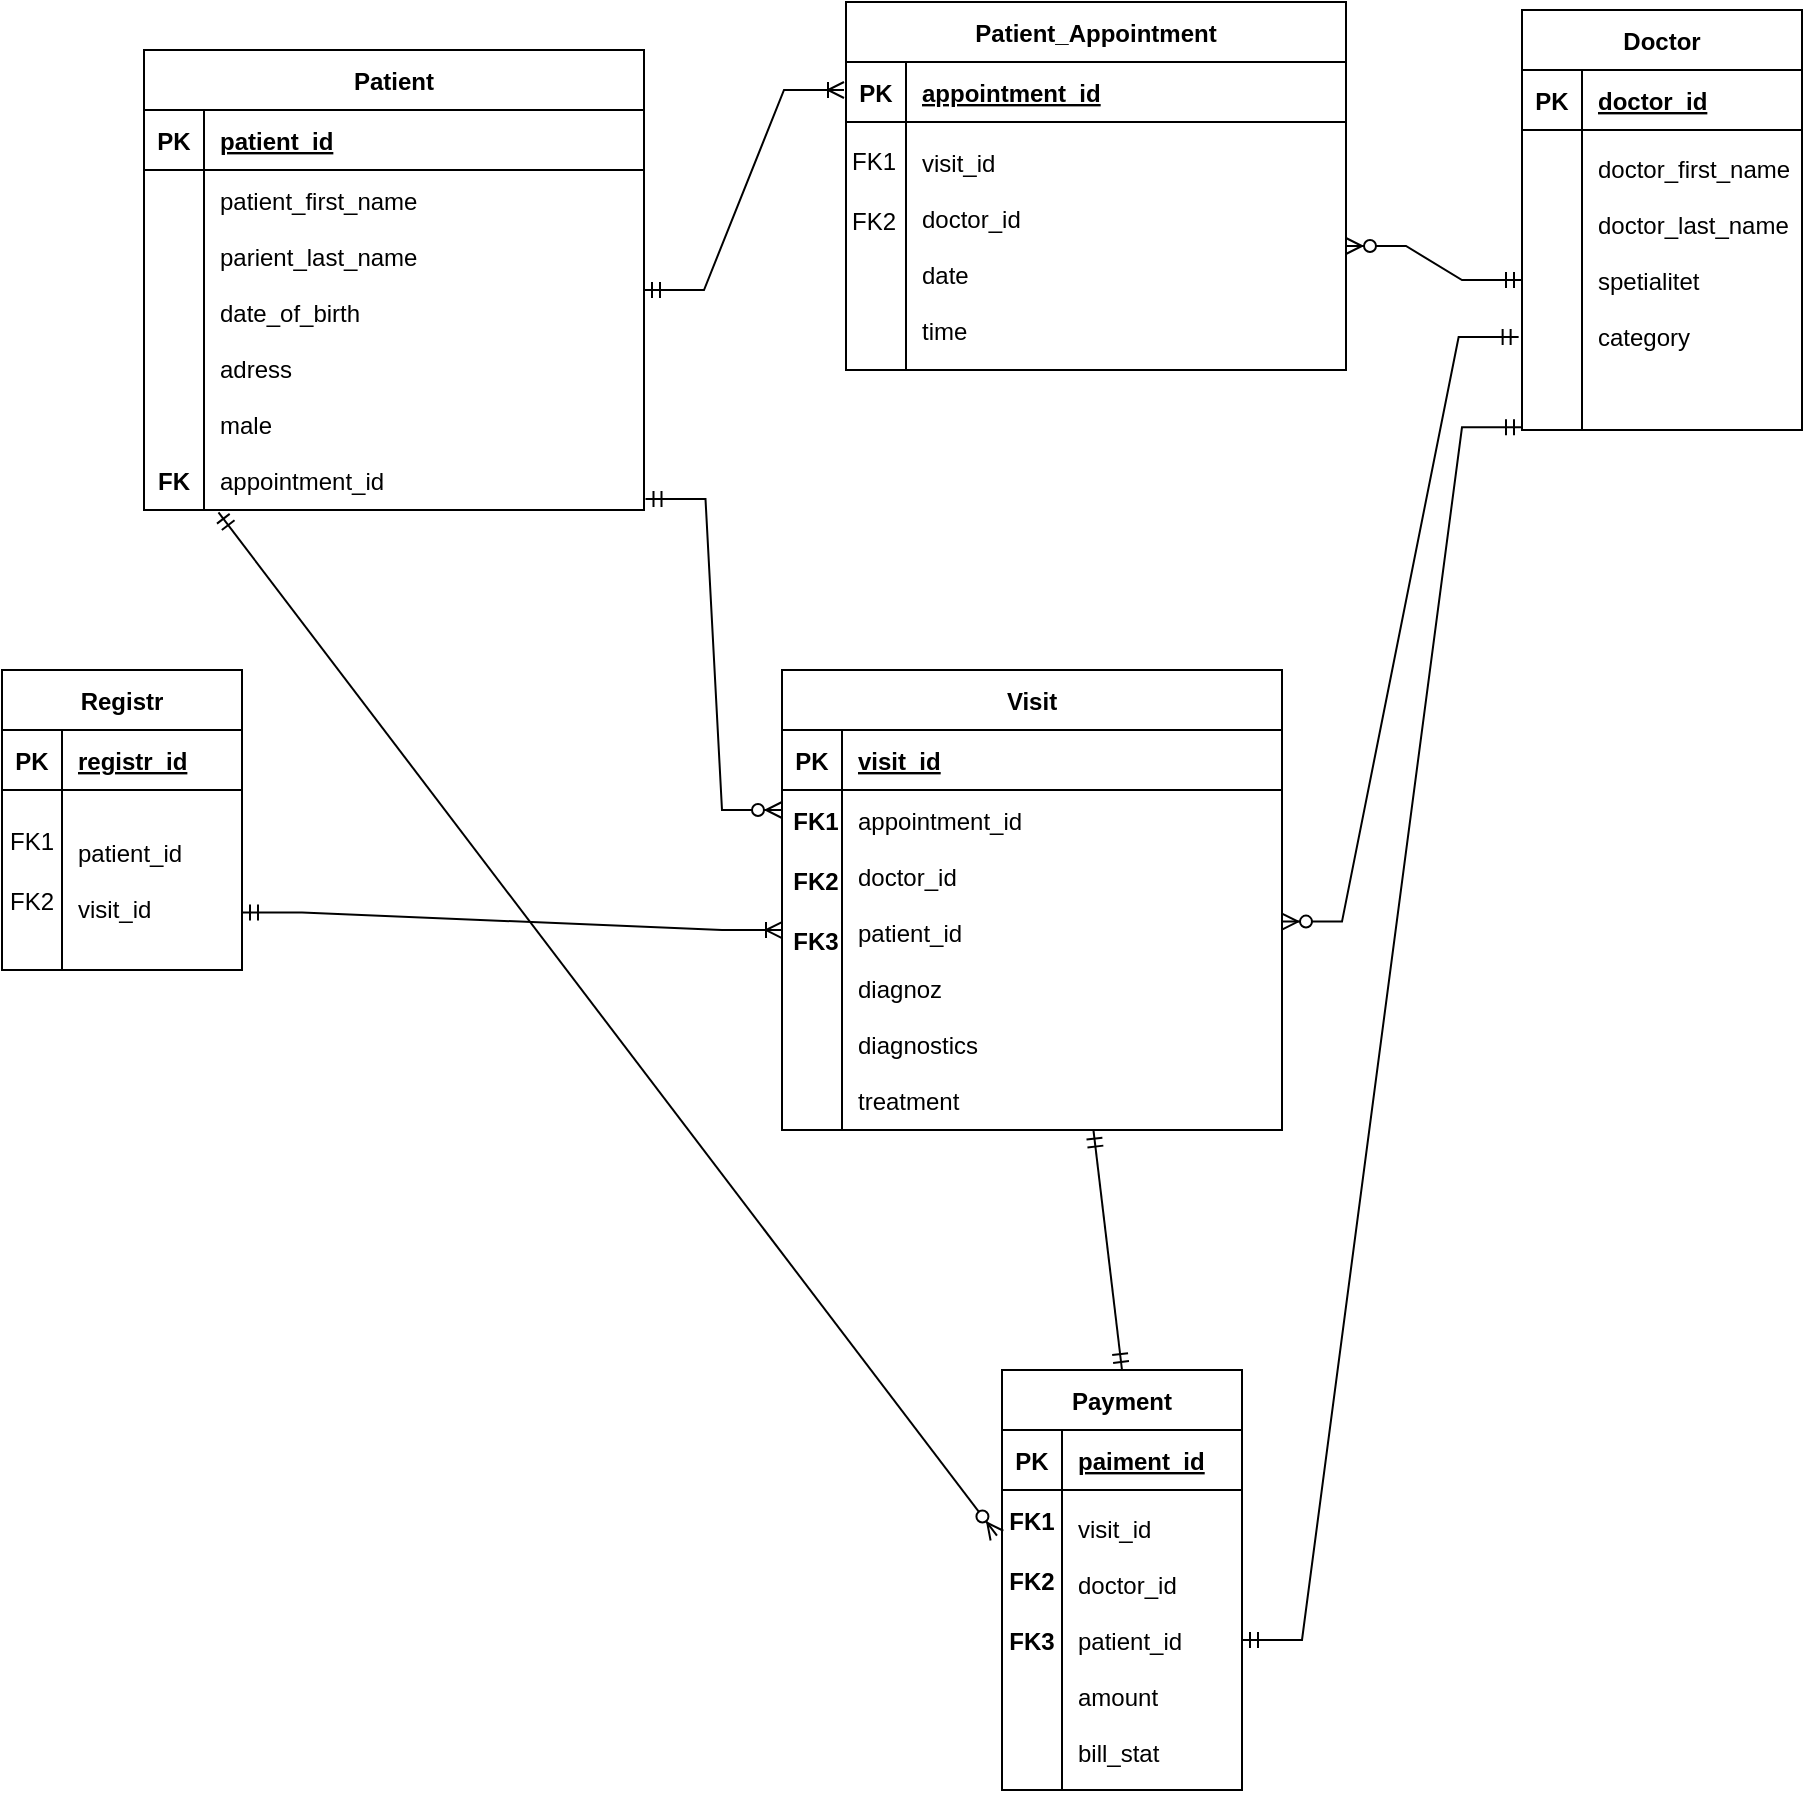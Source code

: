 <mxfile version="20.8.10" type="device"><diagram id="R2lEEEUBdFMjLlhIrx00" name="Page-1"><mxGraphModel dx="1195" dy="703" grid="1" gridSize="10" guides="1" tooltips="1" connect="1" arrows="1" fold="1" page="1" pageScale="1" pageWidth="1169" pageHeight="1654" math="0" shadow="0" extFonts="Permanent Marker^https://fonts.googleapis.com/css?family=Permanent+Marker"><root><mxCell id="0"/><mxCell id="1" parent="0"/><mxCell id="C-vyLk0tnHw3VtMMgP7b-2" value="Patient_Appointment" style="shape=table;startSize=30;container=1;collapsible=1;childLayout=tableLayout;fixedRows=1;rowLines=0;fontStyle=1;align=center;resizeLast=1;" parent="1" vertex="1"><mxGeometry x="472" y="96" width="250" height="184" as="geometry"/></mxCell><mxCell id="C-vyLk0tnHw3VtMMgP7b-3" value="" style="shape=partialRectangle;collapsible=0;dropTarget=0;pointerEvents=0;fillColor=none;points=[[0,0.5],[1,0.5]];portConstraint=eastwest;top=0;left=0;right=0;bottom=1;" parent="C-vyLk0tnHw3VtMMgP7b-2" vertex="1"><mxGeometry y="30" width="250" height="30" as="geometry"/></mxCell><mxCell id="C-vyLk0tnHw3VtMMgP7b-4" value="PK" style="shape=partialRectangle;overflow=hidden;connectable=0;fillColor=none;top=0;left=0;bottom=0;right=0;fontStyle=1;" parent="C-vyLk0tnHw3VtMMgP7b-3" vertex="1"><mxGeometry width="30" height="30" as="geometry"><mxRectangle width="30" height="30" as="alternateBounds"/></mxGeometry></mxCell><mxCell id="C-vyLk0tnHw3VtMMgP7b-5" value="appointment_id" style="shape=partialRectangle;overflow=hidden;connectable=0;fillColor=none;top=0;left=0;bottom=0;right=0;align=left;spacingLeft=6;fontStyle=5;" parent="C-vyLk0tnHw3VtMMgP7b-3" vertex="1"><mxGeometry x="30" width="220" height="30" as="geometry"><mxRectangle width="220" height="30" as="alternateBounds"/></mxGeometry></mxCell><mxCell id="C-vyLk0tnHw3VtMMgP7b-6" value="" style="shape=partialRectangle;collapsible=0;dropTarget=0;pointerEvents=0;fillColor=none;points=[[0,0.5],[1,0.5]];portConstraint=eastwest;top=0;left=0;right=0;bottom=0;" parent="C-vyLk0tnHw3VtMMgP7b-2" vertex="1"><mxGeometry y="60" width="250" height="124" as="geometry"/></mxCell><mxCell id="C-vyLk0tnHw3VtMMgP7b-7" value="" style="shape=partialRectangle;overflow=hidden;connectable=0;fillColor=none;top=0;left=0;bottom=0;right=0;" parent="C-vyLk0tnHw3VtMMgP7b-6" vertex="1"><mxGeometry width="30" height="124" as="geometry"><mxRectangle width="30" height="124" as="alternateBounds"/></mxGeometry></mxCell><mxCell id="C-vyLk0tnHw3VtMMgP7b-8" value="visit_id&#10;&#10;doctor_id&#10;&#10;date&#10;&#10;time" style="shape=partialRectangle;overflow=hidden;connectable=0;fillColor=none;top=0;left=0;bottom=0;right=0;align=left;spacingLeft=6;" parent="C-vyLk0tnHw3VtMMgP7b-6" vertex="1"><mxGeometry x="30" width="220" height="124" as="geometry"><mxRectangle width="220" height="124" as="alternateBounds"/></mxGeometry></mxCell><mxCell id="C-vyLk0tnHw3VtMMgP7b-13" value="Visit" style="shape=table;startSize=30;container=1;collapsible=1;childLayout=tableLayout;fixedRows=1;rowLines=0;fontStyle=1;align=center;resizeLast=1;" parent="1" vertex="1"><mxGeometry x="440" y="430" width="250" height="230" as="geometry"/></mxCell><mxCell id="C-vyLk0tnHw3VtMMgP7b-14" value="" style="shape=partialRectangle;collapsible=0;dropTarget=0;pointerEvents=0;fillColor=none;points=[[0,0.5],[1,0.5]];portConstraint=eastwest;top=0;left=0;right=0;bottom=1;" parent="C-vyLk0tnHw3VtMMgP7b-13" vertex="1"><mxGeometry y="30" width="250" height="30" as="geometry"/></mxCell><mxCell id="C-vyLk0tnHw3VtMMgP7b-15" value="PK" style="shape=partialRectangle;overflow=hidden;connectable=0;fillColor=none;top=0;left=0;bottom=0;right=0;fontStyle=1;" parent="C-vyLk0tnHw3VtMMgP7b-14" vertex="1"><mxGeometry width="30" height="30" as="geometry"><mxRectangle width="30" height="30" as="alternateBounds"/></mxGeometry></mxCell><mxCell id="C-vyLk0tnHw3VtMMgP7b-16" value="visit_id" style="shape=partialRectangle;overflow=hidden;connectable=0;fillColor=none;top=0;left=0;bottom=0;right=0;align=left;spacingLeft=6;fontStyle=5;" parent="C-vyLk0tnHw3VtMMgP7b-14" vertex="1"><mxGeometry x="30" width="220" height="30" as="geometry"><mxRectangle width="220" height="30" as="alternateBounds"/></mxGeometry></mxCell><mxCell id="C-vyLk0tnHw3VtMMgP7b-17" value="" style="shape=partialRectangle;collapsible=0;dropTarget=0;pointerEvents=0;fillColor=none;points=[[0,0.5],[1,0.5]];portConstraint=eastwest;top=0;left=0;right=0;bottom=0;" parent="C-vyLk0tnHw3VtMMgP7b-13" vertex="1"><mxGeometry y="60" width="250" height="170" as="geometry"/></mxCell><mxCell id="C-vyLk0tnHw3VtMMgP7b-18" value="" style="shape=partialRectangle;overflow=hidden;connectable=0;fillColor=none;top=0;left=0;bottom=0;right=0;" parent="C-vyLk0tnHw3VtMMgP7b-17" vertex="1"><mxGeometry width="30" height="170" as="geometry"><mxRectangle width="30" height="170" as="alternateBounds"/></mxGeometry></mxCell><mxCell id="C-vyLk0tnHw3VtMMgP7b-19" value="appointment_id&#10;&#10;doctor_id&#10;&#10;patient_id&#10;&#10;diagnoz&#10;&#10;diagnostics&#10;&#10;treatment" style="shape=partialRectangle;overflow=hidden;connectable=0;fillColor=none;top=0;left=0;bottom=0;right=0;align=left;spacingLeft=6;" parent="C-vyLk0tnHw3VtMMgP7b-17" vertex="1"><mxGeometry x="30" width="220" height="170" as="geometry"><mxRectangle width="220" height="170" as="alternateBounds"/></mxGeometry></mxCell><mxCell id="C-vyLk0tnHw3VtMMgP7b-23" value="Patient" style="shape=table;startSize=30;container=1;collapsible=1;childLayout=tableLayout;fixedRows=1;rowLines=0;fontStyle=1;align=center;resizeLast=1;" parent="1" vertex="1"><mxGeometry x="121" y="120" width="250" height="230" as="geometry"/></mxCell><mxCell id="C-vyLk0tnHw3VtMMgP7b-24" value="" style="shape=partialRectangle;collapsible=0;dropTarget=0;pointerEvents=0;fillColor=none;points=[[0,0.5],[1,0.5]];portConstraint=eastwest;top=0;left=0;right=0;bottom=1;" parent="C-vyLk0tnHw3VtMMgP7b-23" vertex="1"><mxGeometry y="30" width="250" height="30" as="geometry"/></mxCell><mxCell id="C-vyLk0tnHw3VtMMgP7b-25" value="PK" style="shape=partialRectangle;overflow=hidden;connectable=0;fillColor=none;top=0;left=0;bottom=0;right=0;fontStyle=1;" parent="C-vyLk0tnHw3VtMMgP7b-24" vertex="1"><mxGeometry width="30" height="30" as="geometry"><mxRectangle width="30" height="30" as="alternateBounds"/></mxGeometry></mxCell><mxCell id="C-vyLk0tnHw3VtMMgP7b-26" value="patient_id" style="shape=partialRectangle;overflow=hidden;connectable=0;fillColor=none;top=0;left=0;bottom=0;right=0;align=left;spacingLeft=6;fontStyle=5;" parent="C-vyLk0tnHw3VtMMgP7b-24" vertex="1"><mxGeometry x="30" width="220" height="30" as="geometry"><mxRectangle width="220" height="30" as="alternateBounds"/></mxGeometry></mxCell><mxCell id="C-vyLk0tnHw3VtMMgP7b-27" value="" style="shape=partialRectangle;collapsible=0;dropTarget=0;pointerEvents=0;fillColor=none;points=[[0,0.5],[1,0.5]];portConstraint=eastwest;top=0;left=0;right=0;bottom=0;" parent="C-vyLk0tnHw3VtMMgP7b-23" vertex="1"><mxGeometry y="60" width="250" height="170" as="geometry"/></mxCell><mxCell id="C-vyLk0tnHw3VtMMgP7b-28" value="" style="shape=partialRectangle;overflow=hidden;connectable=0;fillColor=none;top=0;left=0;bottom=0;right=0;" parent="C-vyLk0tnHw3VtMMgP7b-27" vertex="1"><mxGeometry width="30" height="170" as="geometry"><mxRectangle width="30" height="170" as="alternateBounds"/></mxGeometry></mxCell><mxCell id="C-vyLk0tnHw3VtMMgP7b-29" value="patient_first_name&#10;&#10;parient_last_name&#10;&#10;date_of_birth&#10;&#10;adress&#10;&#10;male&#10;&#10;appointment_id" style="shape=partialRectangle;overflow=hidden;connectable=0;fillColor=none;top=0;left=0;bottom=0;right=0;align=left;spacingLeft=6;" parent="C-vyLk0tnHw3VtMMgP7b-27" vertex="1"><mxGeometry x="30" width="220" height="170" as="geometry"><mxRectangle width="220" height="170" as="alternateBounds"/></mxGeometry></mxCell><mxCell id="hoKkYu20pPz9AMk14q8z-4" value="FK" style="shape=partialRectangle;overflow=hidden;connectable=0;fillColor=none;top=0;left=0;bottom=0;right=0;fontStyle=1;" vertex="1" parent="1"><mxGeometry x="121" y="320" width="30" height="30" as="geometry"><mxRectangle width="30" height="30" as="alternateBounds"/></mxGeometry></mxCell><mxCell id="hoKkYu20pPz9AMk14q8z-5" value="FK1" style="shape=partialRectangle;overflow=hidden;connectable=0;fillColor=none;top=0;left=0;bottom=0;right=0;" vertex="1" parent="1"><mxGeometry x="471" y="160" width="30" height="30" as="geometry"><mxRectangle width="30" height="30" as="alternateBounds"/></mxGeometry></mxCell><mxCell id="hoKkYu20pPz9AMk14q8z-6" value="" style="edgeStyle=entityRelationEdgeStyle;fontSize=12;html=1;endArrow=ERoneToMany;startArrow=ERmandOne;rounded=0;" edge="1" parent="1"><mxGeometry width="100" height="100" relative="1" as="geometry"><mxPoint x="371" y="240" as="sourcePoint"/><mxPoint x="471" y="140" as="targetPoint"/></mxGeometry></mxCell><mxCell id="hoKkYu20pPz9AMk14q8z-8" value="" style="edgeStyle=entityRelationEdgeStyle;fontSize=12;html=1;endArrow=ERoneToMany;startArrow=ERmandOne;rounded=0;exitX=1;exitY=0.68;exitDx=0;exitDy=0;exitPerimeter=0;entryX=0;entryY=0.412;entryDx=0;entryDy=0;entryPerimeter=0;" edge="1" parent="1" source="hoKkYu20pPz9AMk14q8z-28" target="C-vyLk0tnHw3VtMMgP7b-17"><mxGeometry width="100" height="100" relative="1" as="geometry"><mxPoint x="380" y="910" as="sourcePoint"/><mxPoint x="480" y="810" as="targetPoint"/></mxGeometry></mxCell><mxCell id="hoKkYu20pPz9AMk14q8z-9" value="FK2" style="shape=partialRectangle;overflow=hidden;connectable=0;fillColor=none;top=0;left=0;bottom=0;right=0;" vertex="1" parent="1"><mxGeometry x="471" y="190" width="30" height="30" as="geometry"><mxRectangle width="30" height="30" as="alternateBounds"/></mxGeometry></mxCell><mxCell id="hoKkYu20pPz9AMk14q8z-17" value="Doctor" style="shape=table;startSize=30;container=1;collapsible=1;childLayout=tableLayout;fixedRows=1;rowLines=0;fontStyle=1;align=center;resizeLast=1;" vertex="1" parent="1"><mxGeometry x="810" y="100" width="140" height="210" as="geometry"/></mxCell><mxCell id="hoKkYu20pPz9AMk14q8z-18" value="" style="shape=partialRectangle;collapsible=0;dropTarget=0;pointerEvents=0;fillColor=none;points=[[0,0.5],[1,0.5]];portConstraint=eastwest;top=0;left=0;right=0;bottom=1;" vertex="1" parent="hoKkYu20pPz9AMk14q8z-17"><mxGeometry y="30" width="140" height="30" as="geometry"/></mxCell><mxCell id="hoKkYu20pPz9AMk14q8z-19" value="PK" style="shape=partialRectangle;overflow=hidden;connectable=0;fillColor=none;top=0;left=0;bottom=0;right=0;fontStyle=1;" vertex="1" parent="hoKkYu20pPz9AMk14q8z-18"><mxGeometry width="30" height="30" as="geometry"><mxRectangle width="30" height="30" as="alternateBounds"/></mxGeometry></mxCell><mxCell id="hoKkYu20pPz9AMk14q8z-20" value="doctor_id" style="shape=partialRectangle;overflow=hidden;connectable=0;fillColor=none;top=0;left=0;bottom=0;right=0;align=left;spacingLeft=6;fontStyle=5;" vertex="1" parent="hoKkYu20pPz9AMk14q8z-18"><mxGeometry x="30" width="110" height="30" as="geometry"><mxRectangle width="110" height="30" as="alternateBounds"/></mxGeometry></mxCell><mxCell id="hoKkYu20pPz9AMk14q8z-21" value="" style="shape=partialRectangle;collapsible=0;dropTarget=0;pointerEvents=0;fillColor=none;points=[[0,0.5],[1,0.5]];portConstraint=eastwest;top=0;left=0;right=0;bottom=0;" vertex="1" parent="hoKkYu20pPz9AMk14q8z-17"><mxGeometry y="60" width="140" height="150" as="geometry"/></mxCell><mxCell id="hoKkYu20pPz9AMk14q8z-22" value="" style="shape=partialRectangle;overflow=hidden;connectable=0;fillColor=none;top=0;left=0;bottom=0;right=0;" vertex="1" parent="hoKkYu20pPz9AMk14q8z-21"><mxGeometry width="30" height="150" as="geometry"><mxRectangle width="30" height="150" as="alternateBounds"/></mxGeometry></mxCell><mxCell id="hoKkYu20pPz9AMk14q8z-23" value="doctor_first_name&#10;&#10;doctor_last_name&#10;&#10;spetialitet&#10;&#10;category&#10;&#10;" style="shape=partialRectangle;overflow=hidden;connectable=0;fillColor=none;top=0;left=0;bottom=0;right=0;align=left;spacingLeft=6;" vertex="1" parent="hoKkYu20pPz9AMk14q8z-21"><mxGeometry x="30" width="110" height="150" as="geometry"><mxRectangle width="110" height="150" as="alternateBounds"/></mxGeometry></mxCell><mxCell id="hoKkYu20pPz9AMk14q8z-24" value="Registr" style="shape=table;startSize=30;container=1;collapsible=1;childLayout=tableLayout;fixedRows=1;rowLines=0;fontStyle=1;align=center;resizeLast=1;" vertex="1" parent="1"><mxGeometry x="50" y="430" width="120" height="150" as="geometry"/></mxCell><mxCell id="hoKkYu20pPz9AMk14q8z-25" value="" style="shape=partialRectangle;collapsible=0;dropTarget=0;pointerEvents=0;fillColor=none;points=[[0,0.5],[1,0.5]];portConstraint=eastwest;top=0;left=0;right=0;bottom=1;" vertex="1" parent="hoKkYu20pPz9AMk14q8z-24"><mxGeometry y="30" width="120" height="30" as="geometry"/></mxCell><mxCell id="hoKkYu20pPz9AMk14q8z-26" value="PK" style="shape=partialRectangle;overflow=hidden;connectable=0;fillColor=none;top=0;left=0;bottom=0;right=0;fontStyle=1;" vertex="1" parent="hoKkYu20pPz9AMk14q8z-25"><mxGeometry width="30" height="30" as="geometry"><mxRectangle width="30" height="30" as="alternateBounds"/></mxGeometry></mxCell><mxCell id="hoKkYu20pPz9AMk14q8z-27" value="registr_id" style="shape=partialRectangle;overflow=hidden;connectable=0;fillColor=none;top=0;left=0;bottom=0;right=0;align=left;spacingLeft=6;fontStyle=5;" vertex="1" parent="hoKkYu20pPz9AMk14q8z-25"><mxGeometry x="30" width="90" height="30" as="geometry"><mxRectangle width="90" height="30" as="alternateBounds"/></mxGeometry></mxCell><mxCell id="hoKkYu20pPz9AMk14q8z-28" value="" style="shape=partialRectangle;collapsible=0;dropTarget=0;pointerEvents=0;fillColor=none;points=[[0,0.5],[1,0.5]];portConstraint=eastwest;top=0;left=0;right=0;bottom=0;" vertex="1" parent="hoKkYu20pPz9AMk14q8z-24"><mxGeometry y="60" width="120" height="90" as="geometry"/></mxCell><mxCell id="hoKkYu20pPz9AMk14q8z-29" value="" style="shape=partialRectangle;overflow=hidden;connectable=0;fillColor=none;top=0;left=0;bottom=0;right=0;" vertex="1" parent="hoKkYu20pPz9AMk14q8z-28"><mxGeometry width="30" height="90" as="geometry"><mxRectangle width="30" height="90" as="alternateBounds"/></mxGeometry></mxCell><mxCell id="hoKkYu20pPz9AMk14q8z-30" value="patient_id&#10;&#10;visit_id" style="shape=partialRectangle;overflow=hidden;connectable=0;fillColor=none;top=0;left=0;bottom=0;right=0;align=left;spacingLeft=6;" vertex="1" parent="hoKkYu20pPz9AMk14q8z-28"><mxGeometry x="30" width="90" height="90" as="geometry"><mxRectangle width="90" height="90" as="alternateBounds"/></mxGeometry></mxCell><mxCell id="hoKkYu20pPz9AMk14q8z-31" value="Payment" style="shape=table;startSize=30;container=1;collapsible=1;childLayout=tableLayout;fixedRows=1;rowLines=0;fontStyle=1;align=center;resizeLast=1;" vertex="1" parent="1"><mxGeometry x="550" y="780" width="120" height="210" as="geometry"/></mxCell><mxCell id="hoKkYu20pPz9AMk14q8z-32" value="" style="shape=partialRectangle;collapsible=0;dropTarget=0;pointerEvents=0;fillColor=none;points=[[0,0.5],[1,0.5]];portConstraint=eastwest;top=0;left=0;right=0;bottom=1;" vertex="1" parent="hoKkYu20pPz9AMk14q8z-31"><mxGeometry y="30" width="120" height="30" as="geometry"/></mxCell><mxCell id="hoKkYu20pPz9AMk14q8z-33" value="PK" style="shape=partialRectangle;overflow=hidden;connectable=0;fillColor=none;top=0;left=0;bottom=0;right=0;fontStyle=1;" vertex="1" parent="hoKkYu20pPz9AMk14q8z-32"><mxGeometry width="30" height="30" as="geometry"><mxRectangle width="30" height="30" as="alternateBounds"/></mxGeometry></mxCell><mxCell id="hoKkYu20pPz9AMk14q8z-34" value="paiment_id" style="shape=partialRectangle;overflow=hidden;connectable=0;fillColor=none;top=0;left=0;bottom=0;right=0;align=left;spacingLeft=6;fontStyle=5;" vertex="1" parent="hoKkYu20pPz9AMk14q8z-32"><mxGeometry x="30" width="90" height="30" as="geometry"><mxRectangle width="90" height="30" as="alternateBounds"/></mxGeometry></mxCell><mxCell id="hoKkYu20pPz9AMk14q8z-35" value="" style="shape=partialRectangle;collapsible=0;dropTarget=0;pointerEvents=0;fillColor=none;points=[[0,0.5],[1,0.5]];portConstraint=eastwest;top=0;left=0;right=0;bottom=0;" vertex="1" parent="hoKkYu20pPz9AMk14q8z-31"><mxGeometry y="60" width="120" height="150" as="geometry"/></mxCell><mxCell id="hoKkYu20pPz9AMk14q8z-36" value="" style="shape=partialRectangle;overflow=hidden;connectable=0;fillColor=none;top=0;left=0;bottom=0;right=0;" vertex="1" parent="hoKkYu20pPz9AMk14q8z-35"><mxGeometry width="30" height="150" as="geometry"><mxRectangle width="30" height="150" as="alternateBounds"/></mxGeometry></mxCell><mxCell id="hoKkYu20pPz9AMk14q8z-37" value="visit_id&#10;&#10;doctor_id&#10;&#10;patient_id&#10;&#10;amount&#10;&#10;bill_stat" style="shape=partialRectangle;overflow=hidden;connectable=0;fillColor=none;top=0;left=0;bottom=0;right=0;align=left;spacingLeft=6;" vertex="1" parent="hoKkYu20pPz9AMk14q8z-35"><mxGeometry x="30" width="90" height="150" as="geometry"><mxRectangle width="90" height="150" as="alternateBounds"/></mxGeometry></mxCell><mxCell id="hoKkYu20pPz9AMk14q8z-38" value="FK1" style="shape=partialRectangle;overflow=hidden;connectable=0;fillColor=none;top=0;left=0;bottom=0;right=0;fontStyle=1;" vertex="1" parent="1"><mxGeometry x="442" y="490" width="30" height="30" as="geometry"><mxRectangle width="30" height="30" as="alternateBounds"/></mxGeometry></mxCell><mxCell id="hoKkYu20pPz9AMk14q8z-39" value="" style="edgeStyle=entityRelationEdgeStyle;fontSize=12;html=1;endArrow=ERzeroToMany;startArrow=ERmandOne;rounded=0;exitX=1.003;exitY=0.968;exitDx=0;exitDy=0;exitPerimeter=0;" edge="1" parent="1" source="C-vyLk0tnHw3VtMMgP7b-27"><mxGeometry width="100" height="100" relative="1" as="geometry"><mxPoint x="340" y="600" as="sourcePoint"/><mxPoint x="440" y="500" as="targetPoint"/></mxGeometry></mxCell><mxCell id="hoKkYu20pPz9AMk14q8z-40" value="" style="edgeStyle=entityRelationEdgeStyle;fontSize=12;html=1;endArrow=ERzeroToMany;startArrow=ERmandOne;rounded=0;entryX=1;entryY=0.5;entryDx=0;entryDy=0;" edge="1" parent="1" source="hoKkYu20pPz9AMk14q8z-21" target="C-vyLk0tnHw3VtMMgP7b-6"><mxGeometry width="100" height="100" relative="1" as="geometry"><mxPoint x="680" y="430" as="sourcePoint"/><mxPoint x="780" y="330" as="targetPoint"/></mxGeometry></mxCell><mxCell id="hoKkYu20pPz9AMk14q8z-41" value="" style="edgeStyle=entityRelationEdgeStyle;fontSize=12;html=1;endArrow=ERzeroToMany;startArrow=ERmandOne;rounded=0;entryX=1;entryY=0.387;entryDx=0;entryDy=0;entryPerimeter=0;exitX=-0.012;exitY=0.69;exitDx=0;exitDy=0;exitPerimeter=0;" edge="1" parent="1" source="hoKkYu20pPz9AMk14q8z-21" target="C-vyLk0tnHw3VtMMgP7b-17"><mxGeometry width="100" height="100" relative="1" as="geometry"><mxPoint x="808" y="543.5" as="sourcePoint"/><mxPoint x="720.0" y="506.5" as="targetPoint"/></mxGeometry></mxCell><mxCell id="hoKkYu20pPz9AMk14q8z-42" value="FK1" style="shape=partialRectangle;overflow=hidden;connectable=0;fillColor=none;top=0;left=0;bottom=0;right=0;" vertex="1" parent="1"><mxGeometry x="50" y="500" width="30" height="30" as="geometry"><mxRectangle width="30" height="30" as="alternateBounds"/></mxGeometry></mxCell><mxCell id="hoKkYu20pPz9AMk14q8z-43" value="FK2" style="shape=partialRectangle;overflow=hidden;connectable=0;fillColor=none;top=0;left=0;bottom=0;right=0;" vertex="1" parent="1"><mxGeometry x="50" y="530" width="30" height="30" as="geometry"><mxRectangle width="30" height="30" as="alternateBounds"/></mxGeometry></mxCell><mxCell id="hoKkYu20pPz9AMk14q8z-44" value="FK2" style="shape=partialRectangle;overflow=hidden;connectable=0;fillColor=none;top=0;left=0;bottom=0;right=0;fontStyle=1;" vertex="1" parent="1"><mxGeometry x="442" y="520" width="30" height="30" as="geometry"><mxRectangle width="30" height="30" as="alternateBounds"/></mxGeometry></mxCell><mxCell id="hoKkYu20pPz9AMk14q8z-45" value="FK3" style="shape=partialRectangle;overflow=hidden;connectable=0;fillColor=none;top=0;left=0;bottom=0;right=0;fontStyle=1;" vertex="1" parent="1"><mxGeometry x="442" y="550" width="30" height="30" as="geometry"><mxRectangle width="30" height="30" as="alternateBounds"/></mxGeometry></mxCell><mxCell id="hoKkYu20pPz9AMk14q8z-46" value="FK1" style="shape=partialRectangle;overflow=hidden;connectable=0;fillColor=none;top=0;left=0;bottom=0;right=0;fontStyle=1;" vertex="1" parent="1"><mxGeometry x="550" y="840" width="30" height="30" as="geometry"><mxRectangle width="30" height="30" as="alternateBounds"/></mxGeometry></mxCell><mxCell id="hoKkYu20pPz9AMk14q8z-47" value="FK2" style="shape=partialRectangle;overflow=hidden;connectable=0;fillColor=none;top=0;left=0;bottom=0;right=0;fontStyle=1;" vertex="1" parent="1"><mxGeometry x="550" y="870" width="30" height="30" as="geometry"><mxRectangle width="30" height="30" as="alternateBounds"/></mxGeometry></mxCell><mxCell id="hoKkYu20pPz9AMk14q8z-48" value="FK3" style="shape=partialRectangle;overflow=hidden;connectable=0;fillColor=none;top=0;left=0;bottom=0;right=0;fontStyle=1;" vertex="1" parent="1"><mxGeometry x="550" y="900" width="30" height="30" as="geometry"><mxRectangle width="30" height="30" as="alternateBounds"/></mxGeometry></mxCell><mxCell id="hoKkYu20pPz9AMk14q8z-49" value="" style="edgeStyle=entityRelationEdgeStyle;fontSize=12;html=1;endArrow=ERmandOne;startArrow=ERmandOne;rounded=0;entryX=0;entryY=0.991;entryDx=0;entryDy=0;entryPerimeter=0;" edge="1" parent="1" source="hoKkYu20pPz9AMk14q8z-35" target="hoKkYu20pPz9AMk14q8z-21"><mxGeometry width="100" height="100" relative="1" as="geometry"><mxPoint x="910" y="760" as="sourcePoint"/><mxPoint x="940" y="510" as="targetPoint"/></mxGeometry></mxCell><mxCell id="hoKkYu20pPz9AMk14q8z-50" value="" style="fontSize=12;html=1;endArrow=ERmandOne;startArrow=ERmandOne;rounded=0;exitX=0.5;exitY=0;exitDx=0;exitDy=0;entryX=0.623;entryY=1.002;entryDx=0;entryDy=0;entryPerimeter=0;" edge="1" parent="1" source="hoKkYu20pPz9AMk14q8z-31" target="C-vyLk0tnHw3VtMMgP7b-17"><mxGeometry width="100" height="100" relative="1" as="geometry"><mxPoint x="700" y="800" as="sourcePoint"/><mxPoint x="960" y="245" as="targetPoint"/></mxGeometry></mxCell><mxCell id="hoKkYu20pPz9AMk14q8z-51" value="" style="fontSize=12;html=1;endArrow=ERzeroToMany;startArrow=ERmandOne;rounded=0;entryX=-0.021;entryY=0.152;entryDx=0;entryDy=0;entryPerimeter=0;exitX=0.149;exitY=1.007;exitDx=0;exitDy=0;exitPerimeter=0;" edge="1" parent="1" source="C-vyLk0tnHw3VtMMgP7b-27" target="hoKkYu20pPz9AMk14q8z-35"><mxGeometry width="100" height="100" relative="1" as="geometry"><mxPoint x="170" y="380" as="sourcePoint"/><mxPoint x="780" y="800" as="targetPoint"/></mxGeometry></mxCell></root></mxGraphModel></diagram></mxfile>